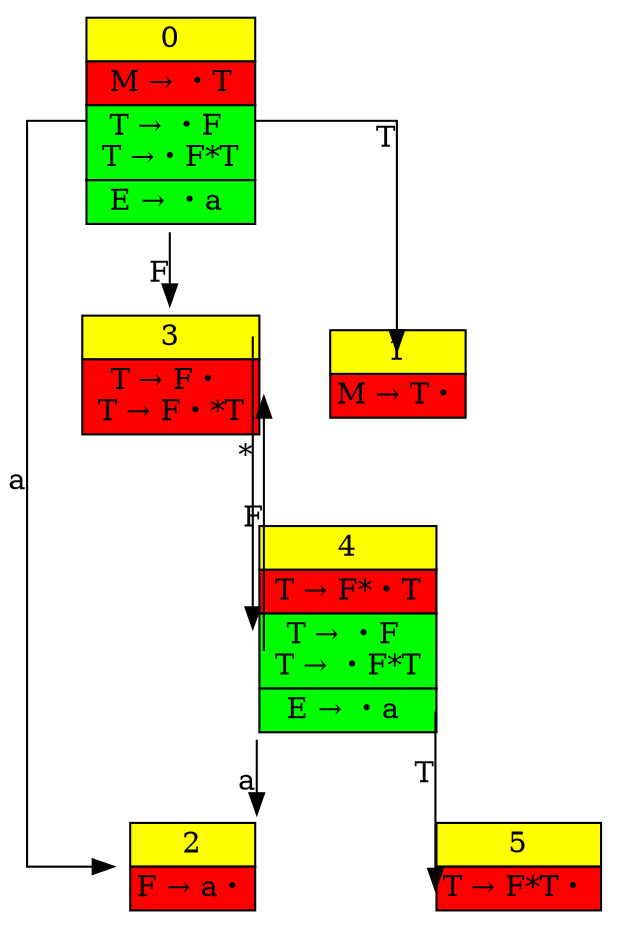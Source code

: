 digraph G {
    splines=ortho;
    node [shape=plaintext]

    state0 [label=<
            <TABLE BORDER="0" CELLBORDER="1" CELLSPACING="0">
            <TR><TD PORT="title" bgcolor="yellow">0</TD></TR>
            <TR><TD PORT="text1" bgcolor="red">M &rarr; ・T</TD></TR>
            <TR><TD PORT="text2" bgcolor="green">T &rarr; ・F <br/> T &rarr;・F*T </TD></TR>
            <TR><TD PORT="text3" bgcolor="green">E &rarr; ・a </TD></TR>
            </TABLE>>, pos="0,2.5!"];

    state1 [label=<
            <TABLE BORDER="0" CELLBORDER="1" CELLSPACING="0">
            <TR><TD PORT="title" bgcolor="yellow">1</TD></TR>
            <TR><TD PORT="text1" bgcolor="red">M &rarr; T・</TD></TR>
            </TABLE>>, pos="2,3!"];

    state2 [label=<
            <TABLE BORDER="0" CELLBORDER="1" CELLSPACING="0">
            <TR><TD PORT="title" bgcolor="yellow">2</TD></TR>
            <TR><TD PORT="text1" bgcolor="red">F &rarr; a・</TD></TR>
            </TABLE>>, pos="2,2!"];

    state3 [label=<
            <TABLE BORDER="0" CELLBORDER="1" CELLSPACING="0">
            <TR><TD PORT="title" bgcolor="yellow">3</TD></TR>
            <TR><TD PORT="text1" bgcolor="red">T &rarr; F・ <br/> T &rarr; F・*T </TD></TR>
            </TABLE>>, pos="0,0!"];

    state4 [label=<
            <TABLE BORDER="0" CELLBORDER="1" CELLSPACING="0">
            <TR><TD PORT="title" bgcolor="yellow">4</TD></TR>
            <TR><TD PORT="text1" bgcolor="red"> T &rarr; F*・T </TD></TR>
            <TR><TD PORT="text2" bgcolor="green">T &rarr; ・F <br/> T &rarr; ・F*T </TD></TR>
            <TR><TD PORT="text3" bgcolor="green">E &rarr; ・a </TD></TR>
            </TABLE>>, pos="2,0!"];

    state5 [label=<
            <TABLE BORDER="0" CELLBORDER="1" CELLSPACING="0">
            <TR><TD PORT="title" bgcolor="yellow">5</TD></TR>
            <TR><TD PORT="text1" bgcolor="red">T &rarr; F*T・ </TD></TR>
            </TABLE>>, pos="4,0!"];

    state0:title:e -> state1:title:w [xlabel="T"]
    state0:text2 -> state2:w  [xlabel="a"]
    state0:s -> state3:n [xlabel="F"]

    state3:title:e -> state4:w  [xlabel="*"]

    state4:text2:w -> state3:text1:e  [xlabel="F"]
    state4 -> state2 [xlabel="a"]
    state4:text3:e -> state5:text1:w  [xlabel="T"]
}